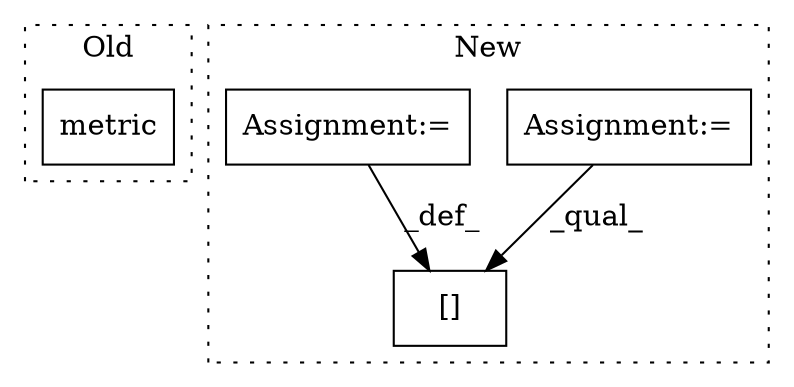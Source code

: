 digraph G {
subgraph cluster0 {
1 [label="metric" a="32" s="335,384" l="7,1" shape="box"];
label = "Old";
style="dotted";
}
subgraph cluster1 {
2 [label="[]" a="2" s="580,609" l="23,1" shape="box"];
3 [label="Assignment:=" a="7" s="377" l="1" shape="box"];
4 [label="Assignment:=" a="7" s="610" l="1" shape="box"];
label = "New";
style="dotted";
}
3 -> 2 [label="_qual_"];
4 -> 2 [label="_def_"];
}